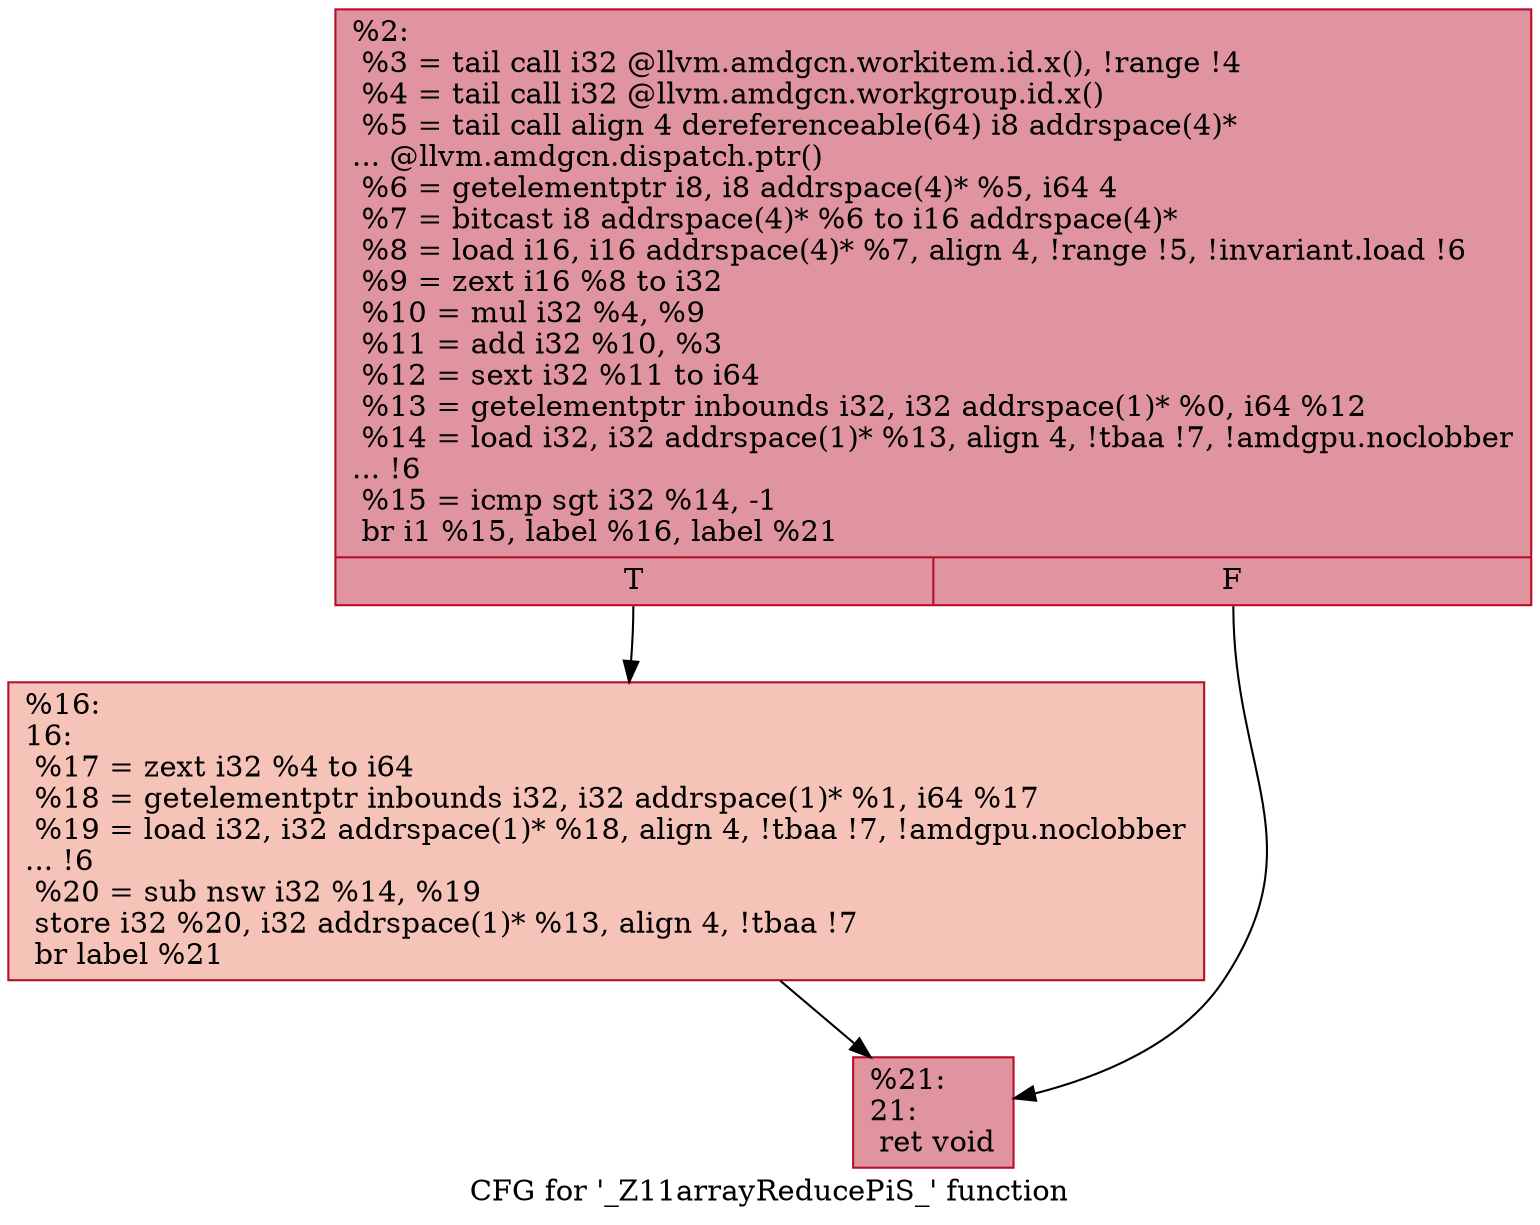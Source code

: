 digraph "CFG for '_Z11arrayReducePiS_' function" {
	label="CFG for '_Z11arrayReducePiS_' function";

	Node0x4584fe0 [shape=record,color="#b70d28ff", style=filled, fillcolor="#b70d2870",label="{%2:\l  %3 = tail call i32 @llvm.amdgcn.workitem.id.x(), !range !4\l  %4 = tail call i32 @llvm.amdgcn.workgroup.id.x()\l  %5 = tail call align 4 dereferenceable(64) i8 addrspace(4)*\l... @llvm.amdgcn.dispatch.ptr()\l  %6 = getelementptr i8, i8 addrspace(4)* %5, i64 4\l  %7 = bitcast i8 addrspace(4)* %6 to i16 addrspace(4)*\l  %8 = load i16, i16 addrspace(4)* %7, align 4, !range !5, !invariant.load !6\l  %9 = zext i16 %8 to i32\l  %10 = mul i32 %4, %9\l  %11 = add i32 %10, %3\l  %12 = sext i32 %11 to i64\l  %13 = getelementptr inbounds i32, i32 addrspace(1)* %0, i64 %12\l  %14 = load i32, i32 addrspace(1)* %13, align 4, !tbaa !7, !amdgpu.noclobber\l... !6\l  %15 = icmp sgt i32 %14, -1\l  br i1 %15, label %16, label %21\l|{<s0>T|<s1>F}}"];
	Node0x4584fe0:s0 -> Node0x4587870;
	Node0x4584fe0:s1 -> Node0x4587900;
	Node0x4587870 [shape=record,color="#b70d28ff", style=filled, fillcolor="#e8765c70",label="{%16:\l16:                                               \l  %17 = zext i32 %4 to i64\l  %18 = getelementptr inbounds i32, i32 addrspace(1)* %1, i64 %17\l  %19 = load i32, i32 addrspace(1)* %18, align 4, !tbaa !7, !amdgpu.noclobber\l... !6\l  %20 = sub nsw i32 %14, %19\l  store i32 %20, i32 addrspace(1)* %13, align 4, !tbaa !7\l  br label %21\l}"];
	Node0x4587870 -> Node0x4587900;
	Node0x4587900 [shape=record,color="#b70d28ff", style=filled, fillcolor="#b70d2870",label="{%21:\l21:                                               \l  ret void\l}"];
}
